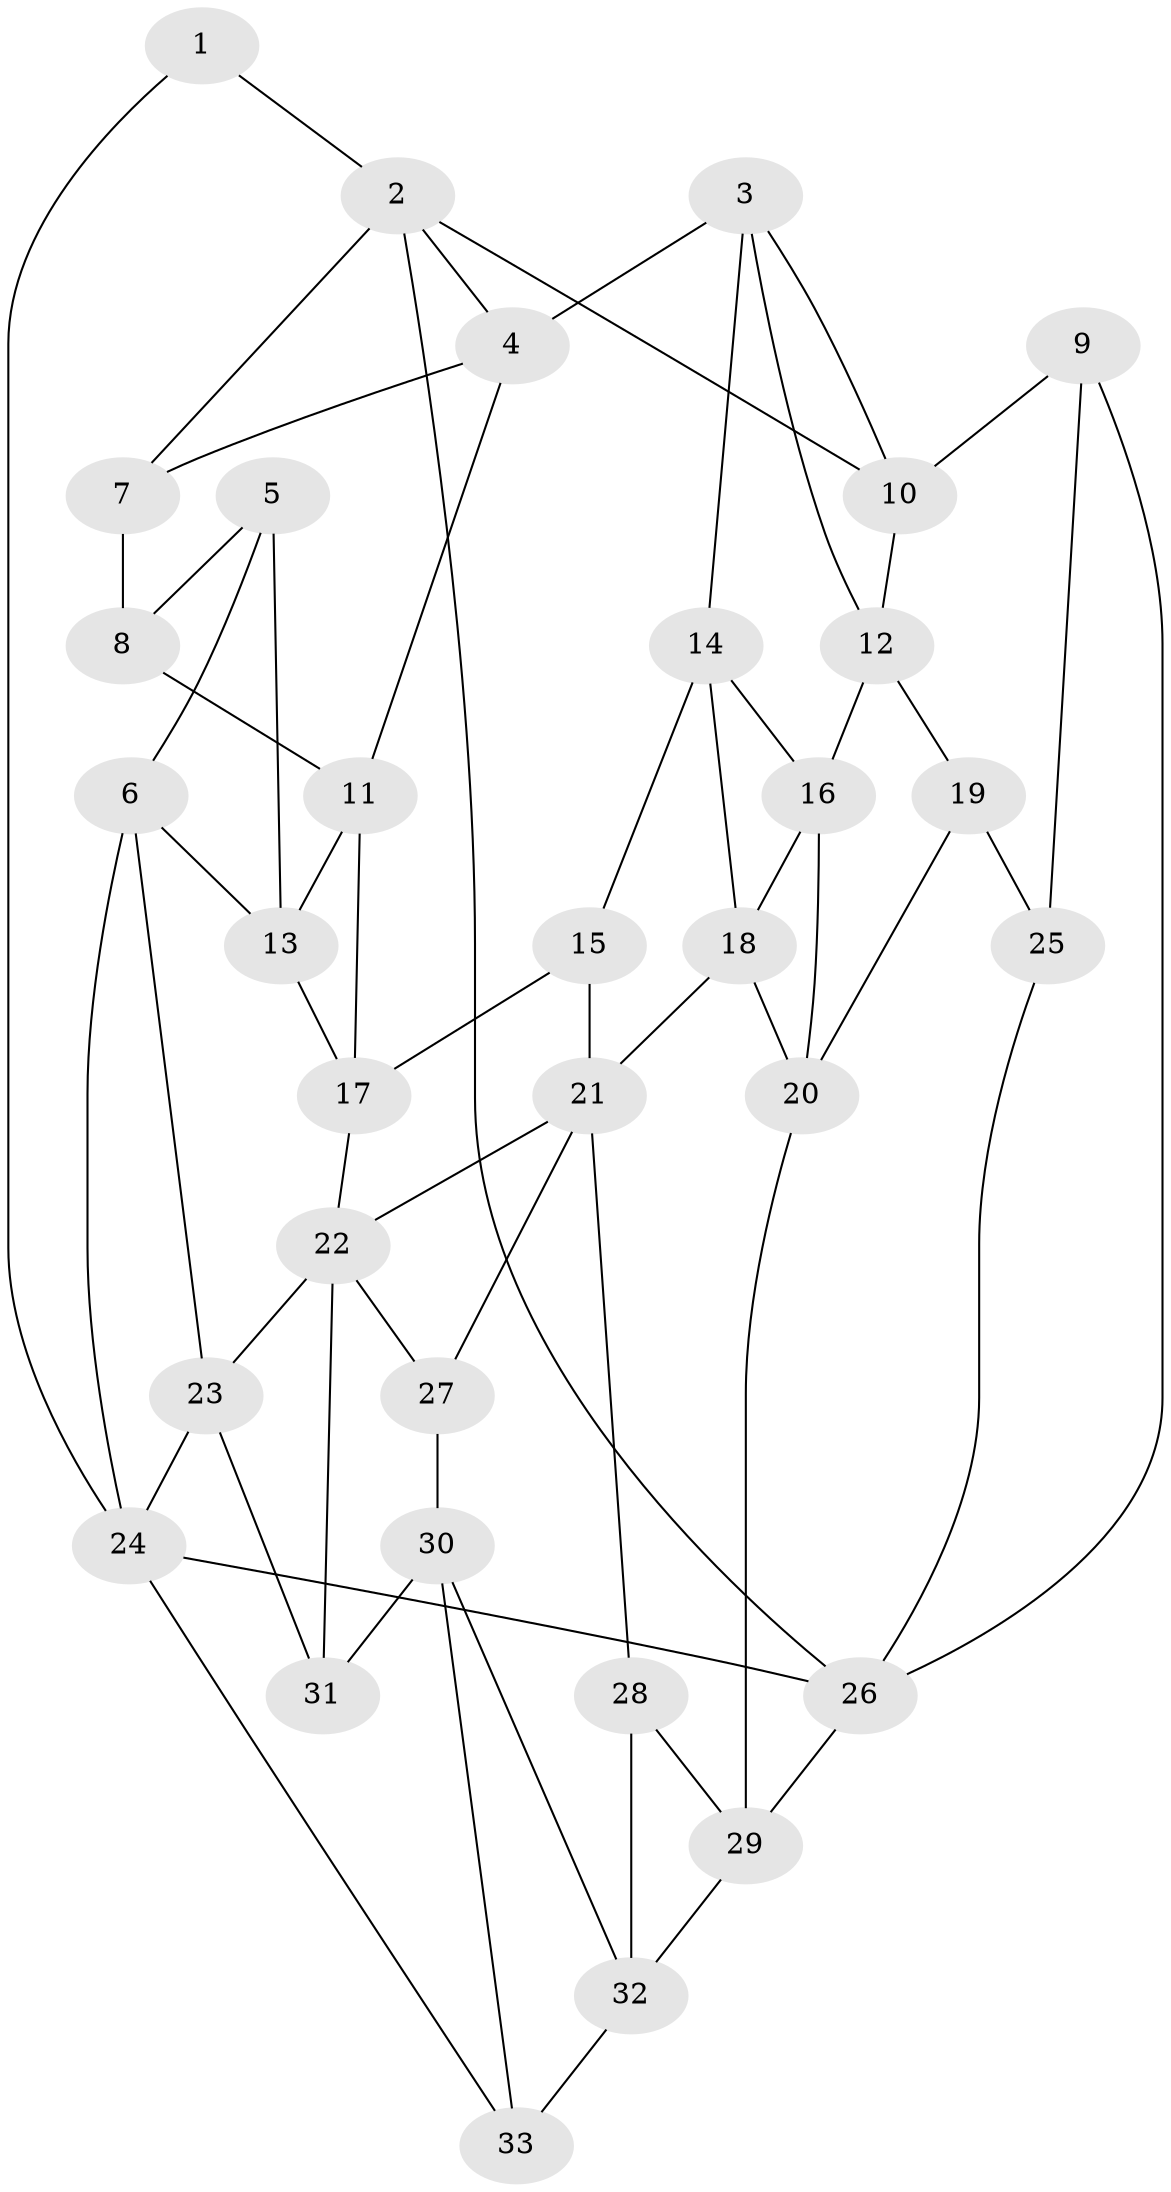 // original degree distribution, {3: 0.030303030303030304, 5: 0.48484848484848486, 6: 0.22727272727272727, 4: 0.25757575757575757}
// Generated by graph-tools (version 1.1) at 2025/27/03/09/25 03:27:08]
// undirected, 33 vertices, 62 edges
graph export_dot {
graph [start="1"]
  node [color=gray90,style=filled];
  1;
  2;
  3;
  4;
  5;
  6;
  7;
  8;
  9;
  10;
  11;
  12;
  13;
  14;
  15;
  16;
  17;
  18;
  19;
  20;
  21;
  22;
  23;
  24;
  25;
  26;
  27;
  28;
  29;
  30;
  31;
  32;
  33;
  1 -- 2 [weight=1.0];
  1 -- 24 [weight=1.0];
  2 -- 4 [weight=1.0];
  2 -- 7 [weight=1.0];
  2 -- 10 [weight=1.0];
  2 -- 26 [weight=1.0];
  3 -- 4 [weight=1.0];
  3 -- 10 [weight=1.0];
  3 -- 12 [weight=1.0];
  3 -- 14 [weight=1.0];
  4 -- 7 [weight=1.0];
  4 -- 11 [weight=1.0];
  5 -- 6 [weight=1.0];
  5 -- 8 [weight=1.0];
  5 -- 13 [weight=1.0];
  6 -- 13 [weight=1.0];
  6 -- 23 [weight=1.0];
  6 -- 24 [weight=1.0];
  7 -- 8 [weight=2.0];
  8 -- 11 [weight=1.0];
  9 -- 10 [weight=1.0];
  9 -- 25 [weight=1.0];
  9 -- 26 [weight=1.0];
  10 -- 12 [weight=1.0];
  11 -- 13 [weight=1.0];
  11 -- 17 [weight=1.0];
  12 -- 16 [weight=1.0];
  12 -- 19 [weight=1.0];
  13 -- 17 [weight=1.0];
  14 -- 15 [weight=1.0];
  14 -- 16 [weight=1.0];
  14 -- 18 [weight=1.0];
  15 -- 17 [weight=1.0];
  15 -- 21 [weight=2.0];
  16 -- 18 [weight=1.0];
  16 -- 20 [weight=1.0];
  17 -- 22 [weight=1.0];
  18 -- 20 [weight=1.0];
  18 -- 21 [weight=1.0];
  19 -- 20 [weight=1.0];
  19 -- 25 [weight=2.0];
  20 -- 29 [weight=1.0];
  21 -- 22 [weight=1.0];
  21 -- 27 [weight=1.0];
  21 -- 28 [weight=1.0];
  22 -- 23 [weight=1.0];
  22 -- 27 [weight=1.0];
  22 -- 31 [weight=2.0];
  23 -- 24 [weight=1.0];
  23 -- 31 [weight=1.0];
  24 -- 26 [weight=2.0];
  24 -- 33 [weight=1.0];
  25 -- 26 [weight=1.0];
  26 -- 29 [weight=1.0];
  27 -- 30 [weight=1.0];
  28 -- 29 [weight=1.0];
  28 -- 32 [weight=1.0];
  29 -- 32 [weight=1.0];
  30 -- 31 [weight=1.0];
  30 -- 32 [weight=1.0];
  30 -- 33 [weight=1.0];
  32 -- 33 [weight=1.0];
}
